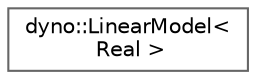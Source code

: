 digraph "Graphical Class Hierarchy"
{
 // LATEX_PDF_SIZE
  bgcolor="transparent";
  edge [fontname=Helvetica,fontsize=10,labelfontname=Helvetica,labelfontsize=10];
  node [fontname=Helvetica,fontsize=10,shape=box,height=0.2,width=0.4];
  rankdir="LR";
  Node0 [id="Node000000",label="dyno::LinearModel\<\l Real \>",height=0.2,width=0.4,color="grey40", fillcolor="white", style="filled",URL="$classdyno_1_1_linear_model.html",tooltip=" "];
}
